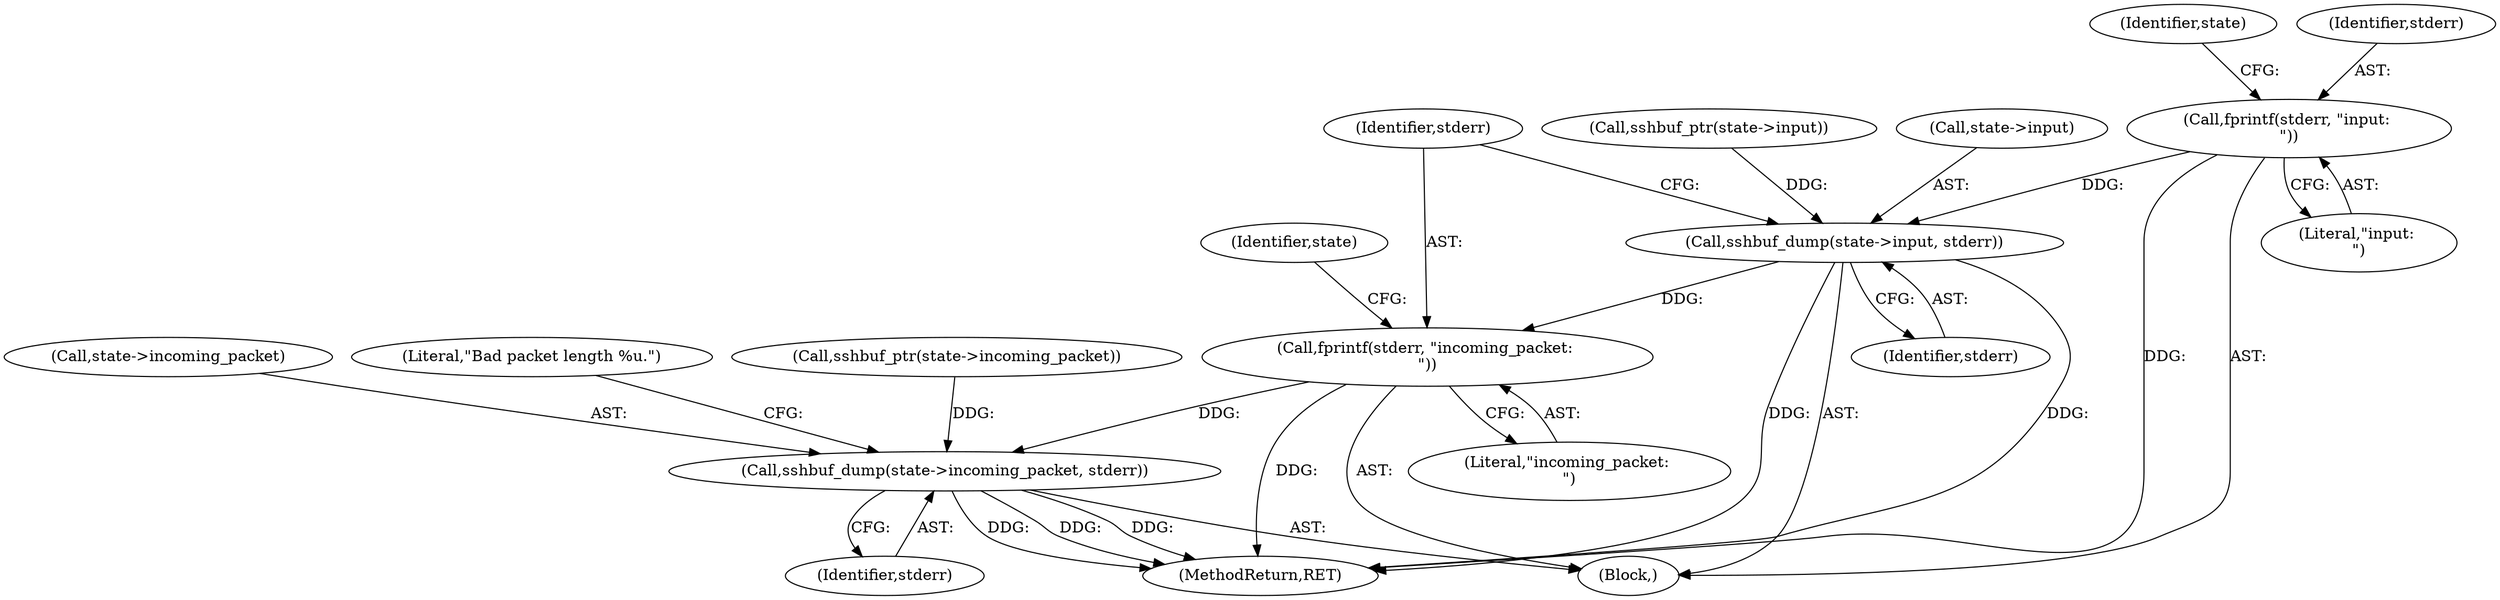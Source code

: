 digraph "0_mindrot_28652bca29046f62c7045e933e6b931de1d16737_0@API" {
"1000405" [label="(Call,fprintf(stderr, \"input: \n\"))"];
"1000408" [label="(Call,sshbuf_dump(state->input, stderr))"];
"1000413" [label="(Call,fprintf(stderr, \"incoming_packet: \n\"))"];
"1000416" [label="(Call,sshbuf_dump(state->incoming_packet, stderr))"];
"1000416" [label="(Call,sshbuf_dump(state->incoming_packet, stderr))"];
"1000418" [label="(Identifier,state)"];
"1000417" [label="(Call,state->incoming_packet)"];
"1000420" [label="(Identifier,stderr)"];
"1000410" [label="(Identifier,state)"];
"1000372" [label="(Call,sshbuf_ptr(state->input))"];
"1000413" [label="(Call,fprintf(stderr, \"incoming_packet: \n\"))"];
"1000409" [label="(Call,state->input)"];
"1000422" [label="(Literal,\"Bad packet length %u.\")"];
"1000405" [label="(Call,fprintf(stderr, \"input: \n\"))"];
"1000407" [label="(Literal,\"input: \n\")"];
"1000386" [label="(Call,sshbuf_ptr(state->incoming_packet))"];
"1000408" [label="(Call,sshbuf_dump(state->input, stderr))"];
"1000406" [label="(Identifier,stderr)"];
"1001000" [label="(MethodReturn,RET)"];
"1000404" [label="(Block,)"];
"1000415" [label="(Literal,\"incoming_packet: \n\")"];
"1000414" [label="(Identifier,stderr)"];
"1000412" [label="(Identifier,stderr)"];
"1000405" -> "1000404"  [label="AST: "];
"1000405" -> "1000407"  [label="CFG: "];
"1000406" -> "1000405"  [label="AST: "];
"1000407" -> "1000405"  [label="AST: "];
"1000410" -> "1000405"  [label="CFG: "];
"1000405" -> "1001000"  [label="DDG: "];
"1000405" -> "1000408"  [label="DDG: "];
"1000408" -> "1000404"  [label="AST: "];
"1000408" -> "1000412"  [label="CFG: "];
"1000409" -> "1000408"  [label="AST: "];
"1000412" -> "1000408"  [label="AST: "];
"1000414" -> "1000408"  [label="CFG: "];
"1000408" -> "1001000"  [label="DDG: "];
"1000408" -> "1001000"  [label="DDG: "];
"1000372" -> "1000408"  [label="DDG: "];
"1000408" -> "1000413"  [label="DDG: "];
"1000413" -> "1000404"  [label="AST: "];
"1000413" -> "1000415"  [label="CFG: "];
"1000414" -> "1000413"  [label="AST: "];
"1000415" -> "1000413"  [label="AST: "];
"1000418" -> "1000413"  [label="CFG: "];
"1000413" -> "1001000"  [label="DDG: "];
"1000413" -> "1000416"  [label="DDG: "];
"1000416" -> "1000404"  [label="AST: "];
"1000416" -> "1000420"  [label="CFG: "];
"1000417" -> "1000416"  [label="AST: "];
"1000420" -> "1000416"  [label="AST: "];
"1000422" -> "1000416"  [label="CFG: "];
"1000416" -> "1001000"  [label="DDG: "];
"1000416" -> "1001000"  [label="DDG: "];
"1000416" -> "1001000"  [label="DDG: "];
"1000386" -> "1000416"  [label="DDG: "];
}
